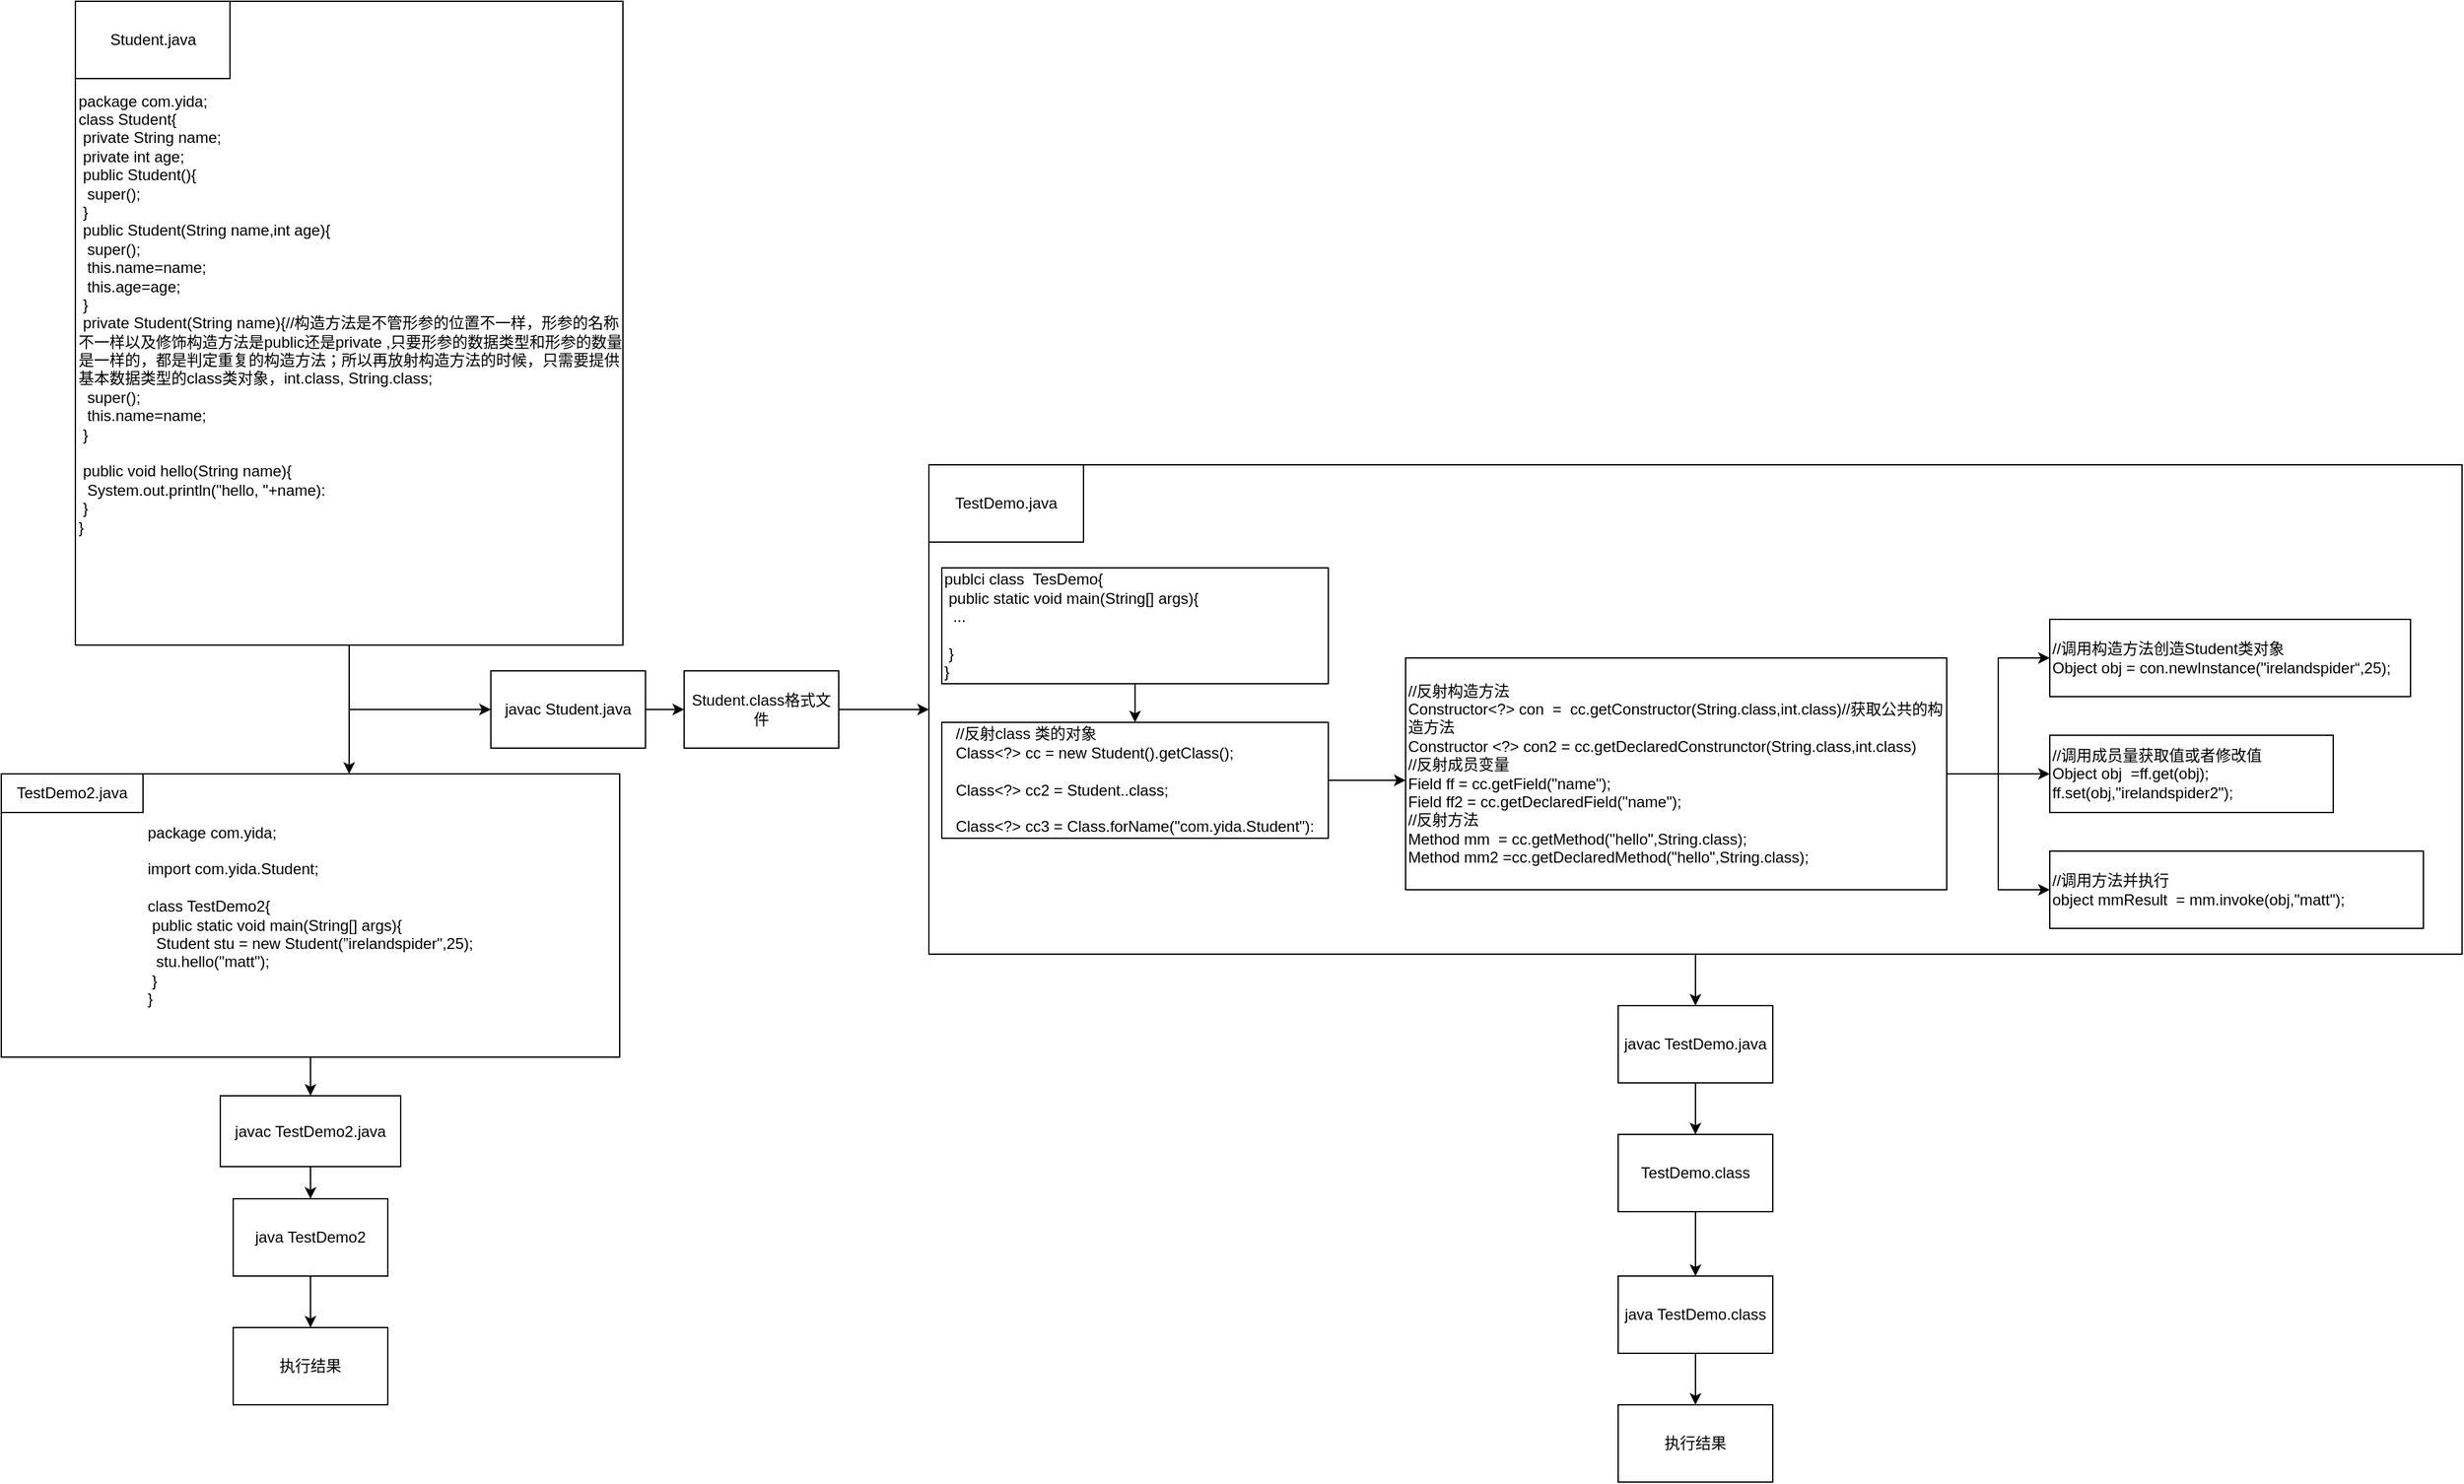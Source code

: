 <mxfile version="16.6.7" type="github">
  <diagram id="QlxS-xrhG8iBZqLs4fyR" name="Page-1">
    <mxGraphModel dx="1453" dy="1918" grid="1" gridSize="10" guides="1" tooltips="1" connect="1" arrows="1" fold="1" page="1" pageScale="1" pageWidth="827" pageHeight="1169" math="0" shadow="0">
      <root>
        <mxCell id="0" />
        <mxCell id="1" parent="0" />
        <mxCell id="RFU5B4OvJEIW9hu3ygYT-19" style="edgeStyle=orthogonalEdgeStyle;rounded=0;orthogonalLoop=1;jettySize=auto;html=1;entryX=0;entryY=0.5;entryDx=0;entryDy=0;" edge="1" parent="1" source="tXCG0Fq8Z1vAH352S7tZ-3" target="tXCG0Fq8Z1vAH352S7tZ-6">
          <mxGeometry relative="1" as="geometry">
            <mxPoint x="350.0" y="300" as="targetPoint" />
          </mxGeometry>
        </mxCell>
        <mxCell id="RFU5B4OvJEIW9hu3ygYT-54" style="edgeStyle=orthogonalEdgeStyle;rounded=0;orthogonalLoop=1;jettySize=auto;html=1;exitX=0.5;exitY=1;exitDx=0;exitDy=0;" edge="1" parent="1" source="tXCG0Fq8Z1vAH352S7tZ-3" target="RFU5B4OvJEIW9hu3ygYT-46">
          <mxGeometry relative="1" as="geometry">
            <Array as="points">
              <mxPoint x="370" y="360" />
              <mxPoint x="370" y="360" />
            </Array>
          </mxGeometry>
        </mxCell>
        <mxCell id="tXCG0Fq8Z1vAH352S7tZ-3" value="&lt;div&gt;&lt;span&gt;package com.yida;&lt;/span&gt;&lt;/div&gt;&lt;div&gt;&lt;span&gt;class Student{&lt;/span&gt;&lt;/div&gt;&lt;div&gt;&lt;span&gt;&lt;span style=&quot;white-space: pre&quot;&gt;	&lt;/span&gt;private String name;&lt;/span&gt;&lt;/div&gt;&lt;div&gt;&lt;span&gt;&lt;span style=&quot;white-space: pre&quot;&gt;	&lt;/span&gt;private int age;&lt;/span&gt;&lt;/div&gt;&lt;div&gt;&lt;span&gt;&lt;span style=&quot;white-space: pre&quot;&gt;	&lt;/span&gt;public Student(){&lt;/span&gt;&lt;/div&gt;&lt;div&gt;&lt;span&gt;&lt;span style=&quot;white-space: pre&quot;&gt;	&lt;/span&gt;&lt;span style=&quot;white-space: pre&quot;&gt;	&lt;/span&gt;super();&lt;/span&gt;&lt;/div&gt;&lt;div&gt;&lt;span&gt;&lt;span style=&quot;white-space: pre&quot;&gt;	&lt;/span&gt;}&lt;/span&gt;&lt;/div&gt;&lt;div&gt;&lt;span style=&quot;white-space: pre&quot;&gt;	&lt;/span&gt;public Student(String name,int age){&lt;/div&gt;&lt;div&gt;&lt;span style=&quot;white-space: pre&quot;&gt;	&lt;/span&gt;&lt;span style=&quot;white-space: pre&quot;&gt;	&lt;/span&gt;super();&lt;br&gt;&lt;/div&gt;&lt;div&gt;&lt;span style=&quot;white-space: pre&quot;&gt;	&lt;/span&gt;&lt;span style=&quot;white-space: pre&quot;&gt;	&lt;/span&gt;this.name=name;&lt;br&gt;&lt;/div&gt;&lt;div&gt;&lt;span style=&quot;white-space: pre&quot;&gt;	&lt;/span&gt;&lt;span style=&quot;white-space: pre&quot;&gt;	&lt;/span&gt;this.age=age;&lt;br&gt;&lt;/div&gt;&lt;div&gt;&lt;span style=&quot;white-space: pre&quot;&gt;	&lt;/span&gt;}&lt;br&gt;&lt;/div&gt;&lt;div&gt;&lt;span style=&quot;white-space: pre&quot;&gt;	&lt;/span&gt;private Student(String name){//构造方法是不管形参的位置不一样，形参的名称不一样以及修饰构造方法是public还是private ,只要形参的数据类型和形参的数量是一样的，都是判定重复的构造方法；所以再放射构造方法的时候，只需要提供基本数据类型的class类对象，int.class, String.class;&lt;br&gt;&lt;span style=&quot;white-space: pre&quot;&gt;	&lt;span style=&quot;white-space: pre&quot;&gt;	&lt;/span&gt;s&lt;/span&gt;uper();&lt;br&gt;&lt;/div&gt;&lt;div&gt;&lt;span style=&quot;white-space: pre&quot;&gt;	&lt;/span&gt;&lt;span style=&quot;white-space: pre&quot;&gt;	&lt;/span&gt;this.name=name;&lt;/div&gt;&lt;div&gt;&lt;span style=&quot;white-space: pre&quot;&gt;	&lt;/span&gt;}&lt;br&gt;&lt;/div&gt;&lt;div&gt;&lt;span style=&quot;white-space: pre&quot;&gt;	&lt;/span&gt;&lt;br&gt;&lt;/div&gt;&lt;div&gt;&lt;span style=&quot;white-space: pre&quot;&gt;	&lt;/span&gt;public void hello(String name){&lt;br&gt;&lt;/div&gt;&lt;div&gt;&lt;span style=&quot;white-space: pre&quot;&gt;	&lt;/span&gt;&lt;span style=&quot;white-space: pre&quot;&gt;	&lt;/span&gt;System.out.println(&quot;hello, &quot;+name):&lt;br&gt;&lt;/div&gt;&lt;div&gt;&lt;span style=&quot;white-space: pre&quot;&gt;	&lt;/span&gt;}&lt;br&gt;&lt;/div&gt;&lt;div&gt;&lt;span&gt;}&lt;/span&gt;&lt;/div&gt;&lt;div&gt;&lt;br&gt;&lt;/div&gt;" style="rounded=0;whiteSpace=wrap;html=1;align=left;" parent="1" vertex="1">
          <mxGeometry x="127.5" y="-250" width="425" height="500" as="geometry" />
        </mxCell>
        <mxCell id="tXCG0Fq8Z1vAH352S7tZ-9" value="" style="edgeStyle=orthogonalEdgeStyle;rounded=0;orthogonalLoop=1;jettySize=auto;html=1;" parent="1" source="tXCG0Fq8Z1vAH352S7tZ-6" target="tXCG0Fq8Z1vAH352S7tZ-8" edge="1">
          <mxGeometry relative="1" as="geometry" />
        </mxCell>
        <mxCell id="tXCG0Fq8Z1vAH352S7tZ-6" value="javac Student.java" style="rounded=0;whiteSpace=wrap;html=1;" parent="1" vertex="1">
          <mxGeometry x="450" y="270" width="120" height="60" as="geometry" />
        </mxCell>
        <mxCell id="RFU5B4OvJEIW9hu3ygYT-31" style="edgeStyle=orthogonalEdgeStyle;rounded=0;orthogonalLoop=1;jettySize=auto;html=1;exitX=1;exitY=0.5;exitDx=0;exitDy=0;entryX=0;entryY=0.5;entryDx=0;entryDy=0;" edge="1" parent="1" source="tXCG0Fq8Z1vAH352S7tZ-8" target="RFU5B4OvJEIW9hu3ygYT-16">
          <mxGeometry relative="1" as="geometry" />
        </mxCell>
        <mxCell id="tXCG0Fq8Z1vAH352S7tZ-8" value="Student.class格式文件" style="rounded=0;whiteSpace=wrap;html=1;" parent="1" vertex="1">
          <mxGeometry x="600" y="270" width="120" height="60" as="geometry" />
        </mxCell>
        <mxCell id="RFU5B4OvJEIW9hu3ygYT-18" value="Student.java" style="rounded=0;whiteSpace=wrap;html=1;" vertex="1" parent="1">
          <mxGeometry x="127.5" y="-250" width="120" height="60" as="geometry" />
        </mxCell>
        <mxCell id="RFU5B4OvJEIW9hu3ygYT-28" value="" style="group" vertex="1" connectable="0" parent="1">
          <mxGeometry x="790" y="110" width="1190" height="380" as="geometry" />
        </mxCell>
        <mxCell id="RFU5B4OvJEIW9hu3ygYT-16" value="" style="rounded=0;whiteSpace=wrap;html=1;" vertex="1" parent="RFU5B4OvJEIW9hu3ygYT-28">
          <mxGeometry width="1190" height="380" as="geometry" />
        </mxCell>
        <mxCell id="RFU5B4OvJEIW9hu3ygYT-33" value="" style="edgeStyle=orthogonalEdgeStyle;rounded=0;orthogonalLoop=1;jettySize=auto;html=1;" edge="1" parent="RFU5B4OvJEIW9hu3ygYT-28" source="tXCG0Fq8Z1vAH352S7tZ-10" target="RFU5B4OvJEIW9hu3ygYT-8">
          <mxGeometry relative="1" as="geometry">
            <Array as="points">
              <mxPoint x="410" y="250" />
              <mxPoint x="410" y="250" />
            </Array>
          </mxGeometry>
        </mxCell>
        <mxCell id="tXCG0Fq8Z1vAH352S7tZ-10" value="&lt;div style=&quot;text-align: left&quot;&gt;&lt;span&gt;//反射class 类的对象&lt;/span&gt;&lt;/div&gt;&lt;div style=&quot;text-align: left&quot;&gt;&lt;span&gt;Class&amp;lt;?&amp;gt; cc = new Student().getClass();&lt;/span&gt;&lt;/div&gt;&lt;div style=&quot;text-align: left&quot;&gt;&lt;br&gt;&lt;/div&gt;&lt;div style=&quot;text-align: left&quot;&gt;&lt;span&gt;Class&amp;lt;?&amp;gt; cc2 = Student..class;&lt;/span&gt;&lt;/div&gt;&lt;div style=&quot;text-align: left&quot;&gt;&lt;br&gt;&lt;/div&gt;&lt;div style=&quot;text-align: left&quot;&gt;&lt;span&gt;Class&amp;lt;?&amp;gt; cc3 = Class.forName(&quot;com.yida.Student&quot;):&lt;/span&gt;&lt;/div&gt;" style="rounded=0;whiteSpace=wrap;html=1;" parent="RFU5B4OvJEIW9hu3ygYT-28" vertex="1">
          <mxGeometry x="10" y="200" width="300" height="90" as="geometry" />
        </mxCell>
        <mxCell id="RFU5B4OvJEIW9hu3ygYT-8" value="//反射构造方法&lt;br&gt;Constructor&amp;lt;?&amp;gt; con&amp;nbsp; =&amp;nbsp; cc.getConstructor(String.class,int.class)//获取公共的构造方法&lt;br&gt;Constructor &amp;lt;?&amp;gt; con2 = cc.getDeclaredConstrunctor(String.class,int.class)&lt;br&gt;//反射成员变量&lt;br&gt;Field ff = cc.getField(&quot;name&quot;);&lt;br&gt;Field ff2 = cc.getDeclaredField(&quot;name&quot;);&lt;br&gt;//反射方法&lt;br&gt;Method mm&amp;nbsp; = cc.getMethod(&quot;hello&quot;,String.class);&lt;br&gt;Method mm2 =cc.getDeclaredMethod(&quot;hello&quot;,String.class);" style="rounded=0;whiteSpace=wrap;html=1;align=left;" vertex="1" parent="RFU5B4OvJEIW9hu3ygYT-28">
          <mxGeometry x="370" y="150" width="420" height="180" as="geometry" />
        </mxCell>
        <mxCell id="RFU5B4OvJEIW9hu3ygYT-10" value="//调用构造方法创造Student类对象&lt;br&gt;Object obj = con.newInstance(&quot;irelandspider“,25);" style="whiteSpace=wrap;html=1;align=left;rounded=0;" vertex="1" parent="RFU5B4OvJEIW9hu3ygYT-28">
          <mxGeometry x="870" y="120" width="280" height="60" as="geometry" />
        </mxCell>
        <mxCell id="RFU5B4OvJEIW9hu3ygYT-25" style="edgeStyle=orthogonalEdgeStyle;rounded=0;orthogonalLoop=1;jettySize=auto;html=1;exitX=1;exitY=0.5;exitDx=0;exitDy=0;" edge="1" parent="RFU5B4OvJEIW9hu3ygYT-28" source="RFU5B4OvJEIW9hu3ygYT-8" target="RFU5B4OvJEIW9hu3ygYT-10">
          <mxGeometry relative="1" as="geometry" />
        </mxCell>
        <mxCell id="RFU5B4OvJEIW9hu3ygYT-12" value="//调用成员量获取值或者修改值&lt;br&gt;Object obj&amp;nbsp; =ff.get(obj);&lt;br&gt;ff.set(obj,&quot;irelandspider2&quot;);" style="whiteSpace=wrap;html=1;align=left;rounded=0;" vertex="1" parent="RFU5B4OvJEIW9hu3ygYT-28">
          <mxGeometry x="870" y="210" width="220" height="60" as="geometry" />
        </mxCell>
        <mxCell id="RFU5B4OvJEIW9hu3ygYT-13" value="" style="edgeStyle=orthogonalEdgeStyle;rounded=0;orthogonalLoop=1;jettySize=auto;html=1;" edge="1" parent="RFU5B4OvJEIW9hu3ygYT-28" source="RFU5B4OvJEIW9hu3ygYT-8" target="RFU5B4OvJEIW9hu3ygYT-12">
          <mxGeometry relative="1" as="geometry" />
        </mxCell>
        <mxCell id="RFU5B4OvJEIW9hu3ygYT-14" value="//调用方法并执行&lt;br&gt;object mmResult&amp;nbsp; = mm.invoke(obj,&quot;matt&quot;);" style="whiteSpace=wrap;html=1;align=left;rounded=0;" vertex="1" parent="RFU5B4OvJEIW9hu3ygYT-28">
          <mxGeometry x="870" y="300" width="290" height="60" as="geometry" />
        </mxCell>
        <mxCell id="RFU5B4OvJEIW9hu3ygYT-15" value="" style="edgeStyle=orthogonalEdgeStyle;rounded=0;orthogonalLoop=1;jettySize=auto;html=1;" edge="1" parent="RFU5B4OvJEIW9hu3ygYT-28" source="RFU5B4OvJEIW9hu3ygYT-8" target="RFU5B4OvJEIW9hu3ygYT-14">
          <mxGeometry relative="1" as="geometry" />
        </mxCell>
        <mxCell id="RFU5B4OvJEIW9hu3ygYT-17" value="TestDemo.java" style="rounded=0;whiteSpace=wrap;html=1;" vertex="1" parent="RFU5B4OvJEIW9hu3ygYT-28">
          <mxGeometry width="120" height="60" as="geometry" />
        </mxCell>
        <mxCell id="RFU5B4OvJEIW9hu3ygYT-27" style="edgeStyle=orthogonalEdgeStyle;rounded=0;orthogonalLoop=1;jettySize=auto;html=1;exitX=0.5;exitY=1;exitDx=0;exitDy=0;entryX=0.5;entryY=0;entryDx=0;entryDy=0;" edge="1" parent="RFU5B4OvJEIW9hu3ygYT-28" source="RFU5B4OvJEIW9hu3ygYT-24" target="tXCG0Fq8Z1vAH352S7tZ-10">
          <mxGeometry relative="1" as="geometry" />
        </mxCell>
        <mxCell id="RFU5B4OvJEIW9hu3ygYT-24" value="&lt;div&gt;&lt;span&gt;publci class&amp;nbsp; TesDemo{&lt;/span&gt;&lt;/div&gt;&lt;span style=&quot;white-space: pre&quot;&gt;&lt;div&gt;&lt;span&gt;	&lt;/span&gt;&lt;span style=&quot;white-space: normal&quot;&gt;public static void main(String[] args){&lt;/span&gt;&lt;/div&gt;&lt;/span&gt;&lt;span style=&quot;white-space: pre&quot;&gt;&lt;div&gt;&lt;span&gt;	&lt;span style=&quot;white-space: pre&quot;&gt;	&lt;/span&gt;&lt;/span&gt;&lt;span style=&quot;white-space: normal&quot;&gt;...&lt;/span&gt;&lt;/div&gt;&lt;/span&gt;&lt;div&gt;&lt;br&gt;&lt;/div&gt;&lt;div&gt;&lt;span&gt;&lt;span style=&quot;white-space: pre&quot;&gt;	&lt;/span&gt;}&lt;/span&gt;&lt;/div&gt;&lt;div&gt;&lt;span&gt;}&lt;/span&gt;&lt;/div&gt;" style="rounded=0;whiteSpace=wrap;html=1;align=left;" vertex="1" parent="RFU5B4OvJEIW9hu3ygYT-28">
          <mxGeometry x="10" y="80" width="300" height="90" as="geometry" />
        </mxCell>
        <mxCell id="RFU5B4OvJEIW9hu3ygYT-37" value="" style="edgeStyle=orthogonalEdgeStyle;rounded=0;orthogonalLoop=1;jettySize=auto;html=1;" edge="1" parent="1" source="RFU5B4OvJEIW9hu3ygYT-34" target="RFU5B4OvJEIW9hu3ygYT-36">
          <mxGeometry relative="1" as="geometry" />
        </mxCell>
        <mxCell id="RFU5B4OvJEIW9hu3ygYT-34" value="javac TestDemo.java" style="rounded=0;whiteSpace=wrap;html=1;" vertex="1" parent="1">
          <mxGeometry x="1325" y="530" width="120" height="60" as="geometry" />
        </mxCell>
        <mxCell id="RFU5B4OvJEIW9hu3ygYT-35" value="" style="edgeStyle=orthogonalEdgeStyle;rounded=0;orthogonalLoop=1;jettySize=auto;html=1;" edge="1" parent="1" source="RFU5B4OvJEIW9hu3ygYT-16" target="RFU5B4OvJEIW9hu3ygYT-34">
          <mxGeometry relative="1" as="geometry" />
        </mxCell>
        <mxCell id="RFU5B4OvJEIW9hu3ygYT-39" value="" style="edgeStyle=orthogonalEdgeStyle;rounded=0;orthogonalLoop=1;jettySize=auto;html=1;" edge="1" parent="1" source="RFU5B4OvJEIW9hu3ygYT-36" target="RFU5B4OvJEIW9hu3ygYT-38">
          <mxGeometry relative="1" as="geometry" />
        </mxCell>
        <mxCell id="RFU5B4OvJEIW9hu3ygYT-36" value="TestDemo.class" style="whiteSpace=wrap;html=1;rounded=0;" vertex="1" parent="1">
          <mxGeometry x="1325" y="630" width="120" height="60" as="geometry" />
        </mxCell>
        <mxCell id="RFU5B4OvJEIW9hu3ygYT-41" value="" style="edgeStyle=orthogonalEdgeStyle;rounded=0;orthogonalLoop=1;jettySize=auto;html=1;" edge="1" parent="1" source="RFU5B4OvJEIW9hu3ygYT-38" target="RFU5B4OvJEIW9hu3ygYT-40">
          <mxGeometry relative="1" as="geometry" />
        </mxCell>
        <mxCell id="RFU5B4OvJEIW9hu3ygYT-38" value="java TestDemo.class" style="whiteSpace=wrap;html=1;rounded=0;" vertex="1" parent="1">
          <mxGeometry x="1325" y="740" width="120" height="60" as="geometry" />
        </mxCell>
        <mxCell id="RFU5B4OvJEIW9hu3ygYT-40" value="执行结果" style="whiteSpace=wrap;html=1;rounded=0;" vertex="1" parent="1">
          <mxGeometry x="1325" y="840" width="120" height="60" as="geometry" />
        </mxCell>
        <mxCell id="RFU5B4OvJEIW9hu3ygYT-49" value="" style="edgeStyle=orthogonalEdgeStyle;rounded=0;orthogonalLoop=1;jettySize=auto;html=1;" edge="1" parent="1" source="RFU5B4OvJEIW9hu3ygYT-46" target="RFU5B4OvJEIW9hu3ygYT-48">
          <mxGeometry relative="1" as="geometry" />
        </mxCell>
        <mxCell id="RFU5B4OvJEIW9hu3ygYT-51" value="" style="edgeStyle=orthogonalEdgeStyle;rounded=0;orthogonalLoop=1;jettySize=auto;html=1;" edge="1" parent="1" source="RFU5B4OvJEIW9hu3ygYT-48" target="RFU5B4OvJEIW9hu3ygYT-50">
          <mxGeometry relative="1" as="geometry" />
        </mxCell>
        <mxCell id="RFU5B4OvJEIW9hu3ygYT-48" value="javac TestDemo2.java" style="whiteSpace=wrap;html=1;rounded=0;" vertex="1" parent="1">
          <mxGeometry x="240" y="600" width="140" height="55" as="geometry" />
        </mxCell>
        <mxCell id="RFU5B4OvJEIW9hu3ygYT-53" value="" style="edgeStyle=orthogonalEdgeStyle;rounded=0;orthogonalLoop=1;jettySize=auto;html=1;" edge="1" parent="1" source="RFU5B4OvJEIW9hu3ygYT-50" target="RFU5B4OvJEIW9hu3ygYT-52">
          <mxGeometry relative="1" as="geometry" />
        </mxCell>
        <mxCell id="RFU5B4OvJEIW9hu3ygYT-50" value="java TestDemo2" style="whiteSpace=wrap;html=1;rounded=0;" vertex="1" parent="1">
          <mxGeometry x="250" y="680" width="120" height="60" as="geometry" />
        </mxCell>
        <mxCell id="RFU5B4OvJEIW9hu3ygYT-52" value="执行结果" style="whiteSpace=wrap;html=1;rounded=0;" vertex="1" parent="1">
          <mxGeometry x="250" y="780" width="120" height="60" as="geometry" />
        </mxCell>
        <mxCell id="RFU5B4OvJEIW9hu3ygYT-56" value="" style="group" vertex="1" connectable="0" parent="1">
          <mxGeometry x="70" y="350" width="480" height="220" as="geometry" />
        </mxCell>
        <mxCell id="RFU5B4OvJEIW9hu3ygYT-46" value="&lt;div style=&quot;text-align: left&quot;&gt;&lt;span&gt;package com.yida;&lt;/span&gt;&lt;/div&gt;&lt;div style=&quot;text-align: left&quot;&gt;&lt;br&gt;&lt;/div&gt;&lt;div style=&quot;text-align: left&quot;&gt;import com.yida.Student;&lt;/div&gt;&lt;div style=&quot;text-align: left&quot;&gt;&lt;br&gt;&lt;/div&gt;&lt;div style=&quot;text-align: left&quot;&gt;&lt;span&gt;class TestDemo2{&lt;/span&gt;&lt;/div&gt;&lt;span style=&quot;white-space: pre&quot;&gt;&lt;div style=&quot;text-align: left&quot;&gt;&lt;span&gt;	&lt;/span&gt;&lt;span style=&quot;white-space: normal&quot;&gt;public static void main(String[] args){&lt;/span&gt;&lt;/div&gt;&lt;/span&gt;&lt;div style=&quot;text-align: left&quot;&gt;&lt;span style=&quot;white-space: pre&quot;&gt;	&lt;/span&gt;&lt;span style=&quot;white-space: pre&quot;&gt;	S&lt;/span&gt;&lt;span style=&quot;white-space: pre&quot;&gt;tudent stu = new Student(”irelandspider&quot;,25);&lt;/span&gt;&lt;/div&gt;&lt;div style=&quot;text-align: left&quot;&gt;&lt;span style=&quot;white-space: pre&quot;&gt;&lt;span style=&quot;white-space: pre&quot;&gt;	&lt;/span&gt;&lt;span style=&quot;white-space: pre&quot;&gt;	&lt;/span&gt;stu.hello(&quot;matt&quot;);	&lt;/span&gt;&lt;/div&gt;&lt;div style=&quot;text-align: left&quot;&gt;&lt;span style=&quot;white-space: pre&quot;&gt;	&lt;/span&gt;&lt;span&gt;}&lt;/span&gt;&lt;/div&gt;&lt;div style=&quot;text-align: left&quot;&gt;&lt;span&gt;}&lt;/span&gt;&lt;/div&gt;" style="whiteSpace=wrap;html=1;rounded=0;" vertex="1" parent="RFU5B4OvJEIW9hu3ygYT-56">
          <mxGeometry width="480" height="220" as="geometry" />
        </mxCell>
        <mxCell id="RFU5B4OvJEIW9hu3ygYT-55" value="TestDemo2.java" style="rounded=0;whiteSpace=wrap;html=1;" vertex="1" parent="RFU5B4OvJEIW9hu3ygYT-56">
          <mxGeometry width="110" height="30" as="geometry" />
        </mxCell>
      </root>
    </mxGraphModel>
  </diagram>
</mxfile>
